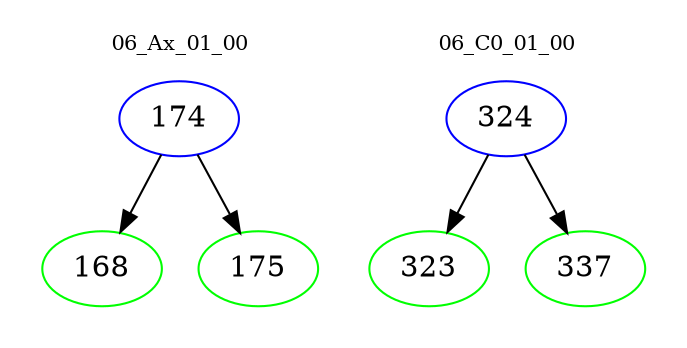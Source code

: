digraph{
subgraph cluster_0 {
color = white
label = "06_Ax_01_00";
fontsize=10;
T0_174 [label="174", color="blue"]
T0_174 -> T0_168 [color="black"]
T0_168 [label="168", color="green"]
T0_174 -> T0_175 [color="black"]
T0_175 [label="175", color="green"]
}
subgraph cluster_1 {
color = white
label = "06_C0_01_00";
fontsize=10;
T1_324 [label="324", color="blue"]
T1_324 -> T1_323 [color="black"]
T1_323 [label="323", color="green"]
T1_324 -> T1_337 [color="black"]
T1_337 [label="337", color="green"]
}
}
